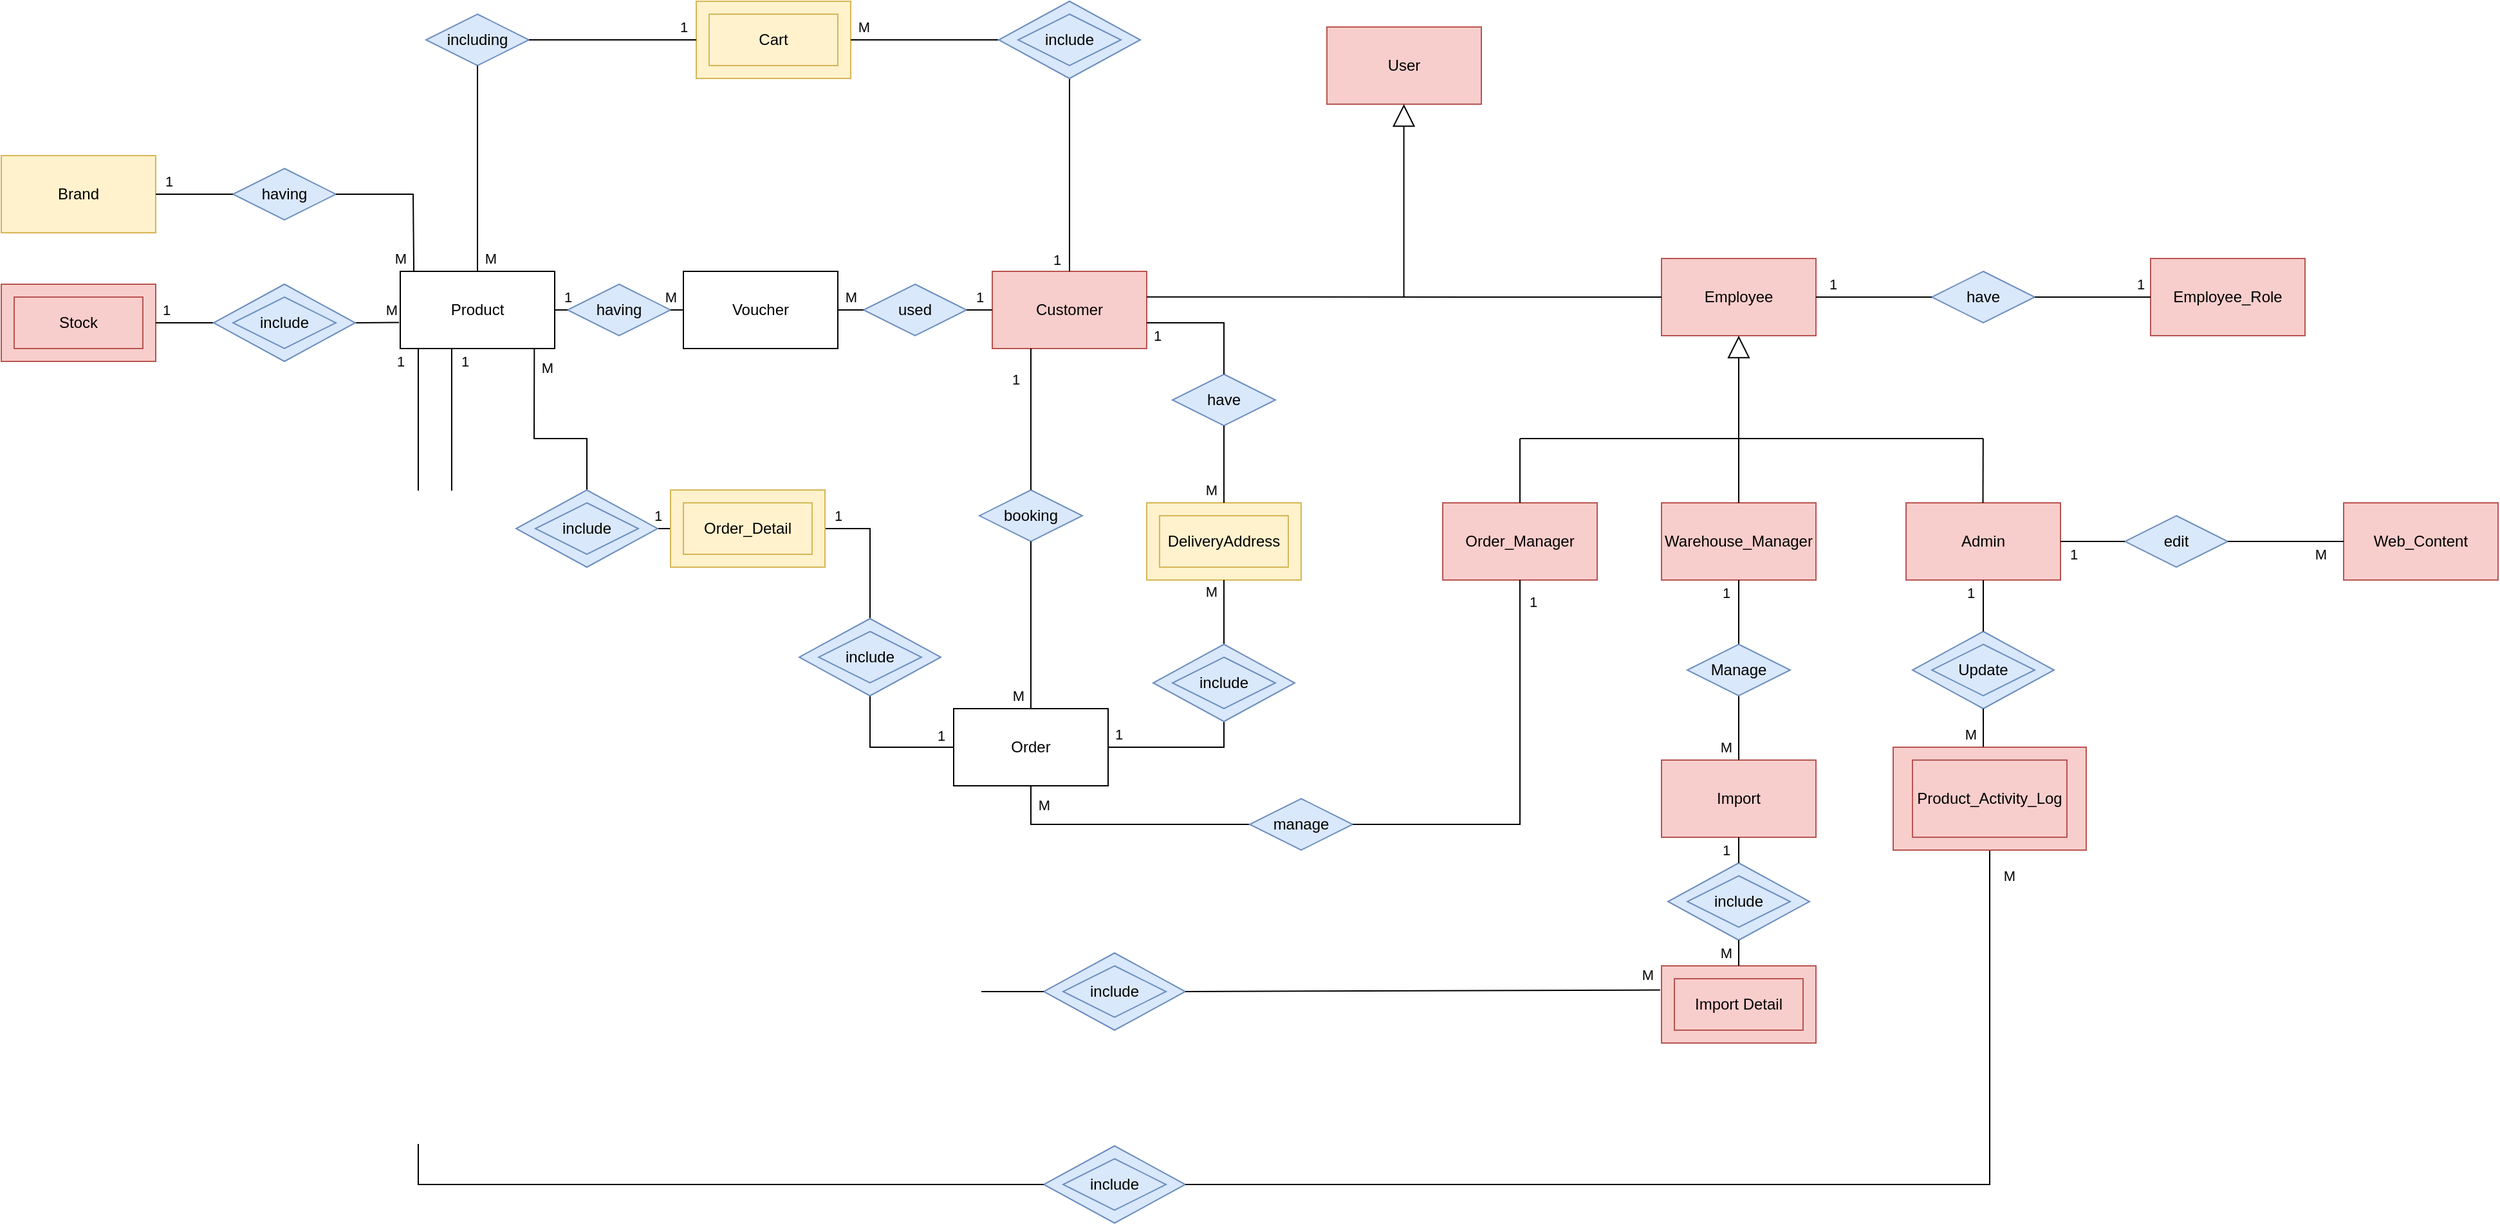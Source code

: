 <mxfile version="21.7.5" type="device">
  <diagram name="Trang-1" id="KVv8L9dOaF6E6pBFvIAu">
    <mxGraphModel dx="3754" dy="1242" grid="1" gridSize="10" guides="1" tooltips="1" connect="1" arrows="1" fold="1" page="1" pageScale="1" pageWidth="827" pageHeight="1169" math="0" shadow="0">
      <root>
        <mxCell id="0" />
        <mxCell id="1" parent="0" />
        <mxCell id="sdsZ9pWvR6tTJKx77jnk-1" value="&lt;font&gt;Brand&lt;/font&gt;" style="rounded=0;whiteSpace=wrap;html=1;fillColor=#fff2cc;strokeColor=#d6b656;" parent="1" vertex="1">
          <mxGeometry x="-1250" y="230" width="120" height="60" as="geometry" />
        </mxCell>
        <mxCell id="sdsZ9pWvR6tTJKx77jnk-2" value="&lt;font&gt;Customer&lt;/font&gt;" style="rounded=0;whiteSpace=wrap;html=1;fillColor=#f8cecc;strokeColor=#b85450;" parent="1" vertex="1">
          <mxGeometry x="-480" y="320" width="120" height="60" as="geometry" />
        </mxCell>
        <mxCell id="sdsZ9pWvR6tTJKx77jnk-3" value="&lt;font&gt;Order&lt;/font&gt;" style="rounded=0;whiteSpace=wrap;html=1;strokeColor=#000000;fontColor=#000000;" parent="1" vertex="1">
          <mxGeometry x="-510" y="660" width="120" height="60" as="geometry" />
        </mxCell>
        <mxCell id="sdsZ9pWvR6tTJKx77jnk-4" value="1" style="endArrow=none;html=1;rounded=0;entryX=0.5;entryY=0;entryDx=0;entryDy=0;exitX=0.5;exitY=1;exitDx=0;exitDy=0;" parent="1" source="sdsZ9pWvR6tTJKx77jnk-83" target="sdsZ9pWvR6tTJKx77jnk-2" edge="1">
          <mxGeometry x="0.875" y="-10" width="50" height="50" relative="1" as="geometry">
            <mxPoint x="-420" y="200" as="sourcePoint" />
            <mxPoint x="-475" y="330" as="targetPoint" />
            <mxPoint as="offset" />
          </mxGeometry>
        </mxCell>
        <mxCell id="sdsZ9pWvR6tTJKx77jnk-5" value="having" style="rhombus;whiteSpace=wrap;html=1;fillColor=#dae8fc;strokeColor=#6c8ebf;" parent="1" vertex="1">
          <mxGeometry x="-1070" y="240" width="80" height="40" as="geometry" />
        </mxCell>
        <mxCell id="sdsZ9pWvR6tTJKx77jnk-6" value="M" style="text;html=1;strokeColor=none;fillColor=none;align=center;verticalAlign=middle;whiteSpace=wrap;rounded=0;" parent="1" vertex="1">
          <mxGeometry x="-920" y="350" width="30" height="20" as="geometry" />
        </mxCell>
        <mxCell id="sdsZ9pWvR6tTJKx77jnk-7" value="including" style="rhombus;whiteSpace=wrap;html=1;fillColor=#dae8fc;strokeColor=#6c8ebf;" parent="1" vertex="1">
          <mxGeometry x="-920" y="120" width="80" height="40" as="geometry" />
        </mxCell>
        <mxCell id="sdsZ9pWvR6tTJKx77jnk-8" value="M" style="endArrow=none;html=1;rounded=0;entryX=0.5;entryY=1;entryDx=0;entryDy=0;exitX=0.5;exitY=0;exitDx=0;exitDy=0;" parent="1" source="sdsZ9pWvR6tTJKx77jnk-20" target="sdsZ9pWvR6tTJKx77jnk-7" edge="1">
          <mxGeometry x="-0.875" y="-10" width="50" height="50" relative="1" as="geometry">
            <mxPoint x="-720" y="320" as="sourcePoint" />
            <mxPoint x="-670" y="270" as="targetPoint" />
            <mxPoint as="offset" />
          </mxGeometry>
        </mxCell>
        <mxCell id="sdsZ9pWvR6tTJKx77jnk-9" value="booking" style="rhombus;whiteSpace=wrap;html=1;fillColor=#dae8fc;strokeColor=#6c8ebf;" parent="1" vertex="1">
          <mxGeometry x="-490" y="490" width="80" height="40" as="geometry" />
        </mxCell>
        <mxCell id="sdsZ9pWvR6tTJKx77jnk-10" value="Employee_Role" style="rounded=0;whiteSpace=wrap;html=1;fillColor=#f8cecc;strokeColor=#b85450;" parent="1" vertex="1">
          <mxGeometry x="420" y="310" width="120" height="60" as="geometry" />
        </mxCell>
        <mxCell id="sdsZ9pWvR6tTJKx77jnk-11" value="Voucher" style="rounded=0;whiteSpace=wrap;html=1;" parent="1" vertex="1">
          <mxGeometry x="-720" y="320" width="120" height="60" as="geometry" />
        </mxCell>
        <mxCell id="sdsZ9pWvR6tTJKx77jnk-12" value="Web_Content" style="rounded=0;whiteSpace=wrap;html=1;fillColor=#f8cecc;strokeColor=#b85450;" parent="1" vertex="1">
          <mxGeometry x="570" y="500" width="120" height="60" as="geometry" />
        </mxCell>
        <mxCell id="sdsZ9pWvR6tTJKx77jnk-13" value="" style="rounded=0;whiteSpace=wrap;html=1;fillColor=#fff2cc;strokeColor=#d6b656;" parent="1" vertex="1">
          <mxGeometry x="-360" y="500" width="120" height="60" as="geometry" />
        </mxCell>
        <mxCell id="sdsZ9pWvR6tTJKx77jnk-14" value="have" style="rhombus;whiteSpace=wrap;html=1;fillColor=#dae8fc;strokeColor=#6c8ebf;" parent="1" vertex="1">
          <mxGeometry x="250" y="320" width="80" height="40" as="geometry" />
        </mxCell>
        <mxCell id="sdsZ9pWvR6tTJKx77jnk-15" value="" style="endArrow=none;html=1;rounded=0;exitX=1.018;exitY=0.669;exitDx=0;exitDy=0;exitPerimeter=0;" parent="1" source="sdsZ9pWvR6tTJKx77jnk-2" edge="1">
          <mxGeometry width="50" height="50" relative="1" as="geometry">
            <mxPoint x="-358" y="360" as="sourcePoint" />
            <mxPoint x="-357.663" y="360" as="targetPoint" />
          </mxGeometry>
        </mxCell>
        <mxCell id="sdsZ9pWvR6tTJKx77jnk-16" value="" style="endArrow=none;html=1;rounded=0;exitX=1;exitY=0;exitDx=0;exitDy=0;" parent="1" source="sdsZ9pWvR6tTJKx77jnk-2" edge="1">
          <mxGeometry width="50" height="50" relative="1" as="geometry">
            <mxPoint x="-360" y="320" as="sourcePoint" />
            <mxPoint x="-360" y="320" as="targetPoint" />
          </mxGeometry>
        </mxCell>
        <mxCell id="sdsZ9pWvR6tTJKx77jnk-17" value="having" style="rhombus;whiteSpace=wrap;html=1;fillColor=#dae8fc;strokeColor=#6c8ebf;" parent="1" vertex="1">
          <mxGeometry x="-810" y="330" width="80" height="40" as="geometry" />
        </mxCell>
        <mxCell id="sdsZ9pWvR6tTJKx77jnk-18" value="M" style="endArrow=none;html=1;rounded=0;exitX=0;exitY=0.5;exitDx=0;exitDy=0;entryX=1;entryY=0.5;entryDx=0;entryDy=0;" parent="1" source="sdsZ9pWvR6tTJKx77jnk-11" target="sdsZ9pWvR6tTJKx77jnk-17" edge="1">
          <mxGeometry x="1" y="-10" width="50" height="50" relative="1" as="geometry">
            <mxPoint x="-790" y="310" as="sourcePoint" />
            <mxPoint x="-740" y="250" as="targetPoint" />
            <mxPoint as="offset" />
          </mxGeometry>
        </mxCell>
        <mxCell id="sdsZ9pWvR6tTJKx77jnk-19" value="" style="endArrow=none;html=1;rounded=0;entryX=0;entryY=0.5;entryDx=0;entryDy=0;exitX=1;exitY=0.5;exitDx=0;exitDy=0;" parent="1" target="sdsZ9pWvR6tTJKx77jnk-20" edge="1">
          <mxGeometry width="50" height="50" relative="1" as="geometry">
            <mxPoint x="-920" y="350" as="sourcePoint" />
            <mxPoint x="-760" y="350" as="targetPoint" />
          </mxGeometry>
        </mxCell>
        <mxCell id="sdsZ9pWvR6tTJKx77jnk-20" value="&lt;font&gt;Product&lt;/font&gt;" style="rounded=0;whiteSpace=wrap;html=1;fontColor=#000000;" parent="1" vertex="1">
          <mxGeometry x="-940" y="320" width="120" height="60" as="geometry" />
        </mxCell>
        <mxCell id="sdsZ9pWvR6tTJKx77jnk-21" value="used" style="rhombus;whiteSpace=wrap;html=1;fillColor=#dae8fc;strokeColor=#6c8ebf;" parent="1" vertex="1">
          <mxGeometry x="-580" y="330" width="80" height="40" as="geometry" />
        </mxCell>
        <mxCell id="sdsZ9pWvR6tTJKx77jnk-22" value="M" style="endArrow=none;html=1;rounded=0;exitX=1;exitY=0.5;exitDx=0;exitDy=0;entryX=0;entryY=0.5;entryDx=0;entryDy=0;" parent="1" source="sdsZ9pWvR6tTJKx77jnk-11" target="sdsZ9pWvR6tTJKx77jnk-21" edge="1">
          <mxGeometry y="10" width="50" height="50" relative="1" as="geometry">
            <mxPoint x="-610" y="300" as="sourcePoint" />
            <mxPoint x="-560" y="250" as="targetPoint" />
            <mxPoint as="offset" />
          </mxGeometry>
        </mxCell>
        <mxCell id="sdsZ9pWvR6tTJKx77jnk-23" value="1" style="endArrow=none;html=1;rounded=0;exitX=1;exitY=0.5;exitDx=0;exitDy=0;entryX=0;entryY=0.5;entryDx=0;entryDy=0;" parent="1" source="sdsZ9pWvR6tTJKx77jnk-1" target="sdsZ9pWvR6tTJKx77jnk-5" edge="1">
          <mxGeometry x="-0.667" y="10" width="50" height="50" relative="1" as="geometry">
            <mxPoint x="-1090" y="380" as="sourcePoint" />
            <mxPoint x="-1040" y="330" as="targetPoint" />
            <mxPoint as="offset" />
          </mxGeometry>
        </mxCell>
        <mxCell id="sdsZ9pWvR6tTJKx77jnk-24" value="&lt;font&gt;User&lt;/font&gt;" style="rounded=0;whiteSpace=wrap;html=1;fillColor=#f8cecc;strokeColor=#b85450;" parent="1" vertex="1">
          <mxGeometry x="-220" y="130" width="120" height="60" as="geometry" />
        </mxCell>
        <mxCell id="sdsZ9pWvR6tTJKx77jnk-25" value="&lt;font&gt;Employee&lt;/font&gt;" style="rounded=0;whiteSpace=wrap;html=1;fillColor=#f8cecc;strokeColor=#b85450;" parent="1" vertex="1">
          <mxGeometry x="40" y="310" width="120" height="60" as="geometry" />
        </mxCell>
        <mxCell id="sdsZ9pWvR6tTJKx77jnk-26" value="1" style="endArrow=none;html=1;rounded=0;entryX=0;entryY=0.5;entryDx=0;entryDy=0;exitX=1;exitY=0.5;exitDx=0;exitDy=0;" parent="1" source="sdsZ9pWvR6tTJKx77jnk-25" target="sdsZ9pWvR6tTJKx77jnk-14" edge="1">
          <mxGeometry x="-0.714" y="10" width="50" height="50" relative="1" as="geometry">
            <mxPoint x="190" y="400" as="sourcePoint" />
            <mxPoint x="240" y="350" as="targetPoint" />
            <mxPoint as="offset" />
          </mxGeometry>
        </mxCell>
        <mxCell id="sdsZ9pWvR6tTJKx77jnk-27" value="1" style="endArrow=none;html=1;rounded=0;entryX=0;entryY=0.5;entryDx=0;entryDy=0;exitX=1;exitY=0.5;exitDx=0;exitDy=0;" parent="1" source="sdsZ9pWvR6tTJKx77jnk-14" target="sdsZ9pWvR6tTJKx77jnk-10" edge="1">
          <mxGeometry x="0.818" y="10" width="50" height="50" relative="1" as="geometry">
            <mxPoint x="230" y="359.52" as="sourcePoint" />
            <mxPoint x="330" y="359.52" as="targetPoint" />
            <mxPoint as="offset" />
          </mxGeometry>
        </mxCell>
        <mxCell id="sdsZ9pWvR6tTJKx77jnk-29" value="" style="endArrow=none;html=1;rounded=0;entryX=0;entryY=0.5;entryDx=0;entryDy=0;exitX=0.5;exitY=1;exitDx=0;exitDy=0;" parent="1" source="sdsZ9pWvR6tTJKx77jnk-86" target="sdsZ9pWvR6tTJKx77jnk-3" edge="1">
          <mxGeometry width="50" height="50" relative="1" as="geometry">
            <mxPoint x="-530" y="690" as="sourcePoint" />
            <mxPoint x="-660" y="470" as="targetPoint" />
            <Array as="points">
              <mxPoint x="-575" y="690" />
            </Array>
          </mxGeometry>
        </mxCell>
        <mxCell id="sdsZ9pWvR6tTJKx77jnk-30" value="1" style="edgeLabel;html=1;align=center;verticalAlign=middle;resizable=0;points=[];" parent="sdsZ9pWvR6tTJKx77jnk-29" vertex="1" connectable="0">
          <mxGeometry x="-0.324" relative="1" as="geometry">
            <mxPoint x="55" y="-5" as="offset" />
          </mxGeometry>
        </mxCell>
        <mxCell id="sdsZ9pWvR6tTJKx77jnk-31" value="" style="endArrow=none;html=1;rounded=0;entryX=0.5;entryY=0;entryDx=0;entryDy=0;exitX=1;exitY=0.5;exitDx=0;exitDy=0;" parent="1" source="sdsZ9pWvR6tTJKx77jnk-90" target="sdsZ9pWvR6tTJKx77jnk-86" edge="1">
          <mxGeometry width="50" height="50" relative="1" as="geometry">
            <mxPoint x="-560" y="470" as="sourcePoint" />
            <mxPoint x="-580" y="590" as="targetPoint" />
            <Array as="points">
              <mxPoint x="-575" y="520" />
            </Array>
          </mxGeometry>
        </mxCell>
        <mxCell id="sdsZ9pWvR6tTJKx77jnk-32" value="1" style="edgeLabel;html=1;align=center;verticalAlign=middle;resizable=0;points=[];" parent="sdsZ9pWvR6tTJKx77jnk-31" vertex="1" connectable="0">
          <mxGeometry x="0.067" y="2" relative="1" as="geometry">
            <mxPoint x="-27" y="-31" as="offset" />
          </mxGeometry>
        </mxCell>
        <mxCell id="sdsZ9pWvR6tTJKx77jnk-33" value="" style="endArrow=none;html=1;rounded=0;entryX=0;entryY=0.5;entryDx=0;entryDy=0;exitX=1;exitY=0.5;exitDx=0;exitDy=0;" parent="1" source="sdsZ9pWvR6tTJKx77jnk-100" target="sdsZ9pWvR6tTJKx77jnk-90" edge="1">
          <mxGeometry width="50" height="50" relative="1" as="geometry">
            <mxPoint x="-820" y="520" as="sourcePoint" />
            <mxPoint x="-660" y="470" as="targetPoint" />
          </mxGeometry>
        </mxCell>
        <mxCell id="sdsZ9pWvR6tTJKx77jnk-34" value="1" style="edgeLabel;html=1;align=center;verticalAlign=middle;resizable=0;points=[];" parent="sdsZ9pWvR6tTJKx77jnk-33" vertex="1" connectable="0">
          <mxGeometry x="-0.002" relative="1" as="geometry">
            <mxPoint x="-5" y="-10" as="offset" />
          </mxGeometry>
        </mxCell>
        <mxCell id="sdsZ9pWvR6tTJKx77jnk-35" value="" style="endArrow=none;html=1;rounded=0;entryX=0.5;entryY=0;entryDx=0;entryDy=0;exitX=0.868;exitY=0.993;exitDx=0;exitDy=0;exitPerimeter=0;" parent="1" source="sdsZ9pWvR6tTJKx77jnk-20" target="sdsZ9pWvR6tTJKx77jnk-100" edge="1">
          <mxGeometry width="50" height="50" relative="1" as="geometry">
            <mxPoint x="-830" y="381" as="sourcePoint" />
            <mxPoint x="-860" y="500" as="targetPoint" />
            <Array as="points">
              <mxPoint x="-836" y="450" />
              <mxPoint x="-795" y="450" />
            </Array>
          </mxGeometry>
        </mxCell>
        <mxCell id="sdsZ9pWvR6tTJKx77jnk-36" value="M" style="edgeLabel;html=1;align=center;verticalAlign=middle;resizable=0;points=[];" parent="sdsZ9pWvR6tTJKx77jnk-35" vertex="1" connectable="0">
          <mxGeometry x="-0.655" relative="1" as="geometry">
            <mxPoint x="10" y="-11" as="offset" />
          </mxGeometry>
        </mxCell>
        <mxCell id="sdsZ9pWvR6tTJKx77jnk-37" value="&lt;font&gt;Cart&lt;/font&gt;" style="rounded=0;whiteSpace=wrap;html=1;absoluteArcSize=0;fillColor=#fff2cc;strokeColor=#d6b656;" parent="1" vertex="1">
          <mxGeometry x="-710" y="110" width="120" height="60" as="geometry" />
        </mxCell>
        <mxCell id="sdsZ9pWvR6tTJKx77jnk-38" value="1" style="endArrow=none;html=1;rounded=0;exitX=1;exitY=0.5;exitDx=0;exitDy=0;entryX=0;entryY=0.5;entryDx=0;entryDy=0;" parent="1" source="sdsZ9pWvR6tTJKx77jnk-7" target="sdsZ9pWvR6tTJKx77jnk-37" edge="1">
          <mxGeometry x="0.846" y="10" width="50" height="50" relative="1" as="geometry">
            <mxPoint x="-815" y="130" as="sourcePoint" />
            <mxPoint x="-765" y="80" as="targetPoint" />
            <mxPoint as="offset" />
          </mxGeometry>
        </mxCell>
        <mxCell id="sdsZ9pWvR6tTJKx77jnk-39" value="M" style="endArrow=none;html=1;rounded=0;exitX=1;exitY=0.5;exitDx=0;exitDy=0;entryX=0;entryY=0.5;entryDx=0;entryDy=0;" parent="1" source="sdsZ9pWvR6tTJKx77jnk-37" target="sdsZ9pWvR6tTJKx77jnk-83" edge="1">
          <mxGeometry x="-0.826" y="10" width="50" height="50" relative="1" as="geometry">
            <mxPoint x="-585" y="180" as="sourcePoint" />
            <mxPoint x="-500" y="140" as="targetPoint" />
            <mxPoint as="offset" />
          </mxGeometry>
        </mxCell>
        <mxCell id="sdsZ9pWvR6tTJKx77jnk-40" value="1" style="endArrow=none;html=1;rounded=0;exitX=0.5;exitY=0;exitDx=0;exitDy=0;entryX=0.25;entryY=1;entryDx=0;entryDy=0;" parent="1" source="sdsZ9pWvR6tTJKx77jnk-9" target="sdsZ9pWvR6tTJKx77jnk-2" edge="1">
          <mxGeometry x="0.575" y="12" width="50" height="50" relative="1" as="geometry">
            <mxPoint x="-440.0" y="430" as="sourcePoint" />
            <mxPoint x="-440" y="390" as="targetPoint" />
            <mxPoint as="offset" />
          </mxGeometry>
        </mxCell>
        <mxCell id="sdsZ9pWvR6tTJKx77jnk-41" value="M" style="endArrow=none;html=1;rounded=0;exitX=0.5;exitY=1;exitDx=0;exitDy=0;entryX=0.5;entryY=0;entryDx=0;entryDy=0;" parent="1" source="sdsZ9pWvR6tTJKx77jnk-9" target="sdsZ9pWvR6tTJKx77jnk-3" edge="1">
          <mxGeometry x="0.846" y="-10" width="50" height="50" relative="1" as="geometry">
            <mxPoint x="-450" y="440" as="sourcePoint" />
            <mxPoint x="-458" y="580" as="targetPoint" />
            <mxPoint as="offset" />
          </mxGeometry>
        </mxCell>
        <mxCell id="sdsZ9pWvR6tTJKx77jnk-42" value="have" style="rhombus;whiteSpace=wrap;html=1;fillColor=#dae8fc;strokeColor=#6c8ebf;" parent="1" vertex="1">
          <mxGeometry x="-340" y="400" width="80" height="40" as="geometry" />
        </mxCell>
        <mxCell id="sdsZ9pWvR6tTJKx77jnk-43" value="1" style="endArrow=none;html=1;rounded=0;entryX=0.5;entryY=0;entryDx=0;entryDy=0;" parent="1" target="sdsZ9pWvR6tTJKx77jnk-42" edge="1">
          <mxGeometry x="-0.851" y="-10" width="50" height="50" relative="1" as="geometry">
            <mxPoint x="-360" y="360" as="sourcePoint" />
            <mxPoint x="-290" y="320" as="targetPoint" />
            <Array as="points">
              <mxPoint x="-300" y="360" />
            </Array>
            <mxPoint as="offset" />
          </mxGeometry>
        </mxCell>
        <mxCell id="sdsZ9pWvR6tTJKx77jnk-44" value="" style="endArrow=none;html=1;rounded=0;entryX=0.5;entryY=1;entryDx=0;entryDy=0;" parent="1" source="sdsZ9pWvR6tTJKx77jnk-13" target="sdsZ9pWvR6tTJKx77jnk-42" edge="1">
          <mxGeometry width="50" height="50" relative="1" as="geometry">
            <mxPoint x="-360" y="480" as="sourcePoint" />
            <mxPoint x="-300" y="470" as="targetPoint" />
          </mxGeometry>
        </mxCell>
        <mxCell id="sdsZ9pWvR6tTJKx77jnk-45" value="M" style="edgeLabel;html=1;align=center;verticalAlign=middle;resizable=0;points=[];" parent="sdsZ9pWvR6tTJKx77jnk-44" vertex="1" connectable="0">
          <mxGeometry x="0.004" relative="1" as="geometry">
            <mxPoint x="-10" y="20" as="offset" />
          </mxGeometry>
        </mxCell>
        <mxCell id="sdsZ9pWvR6tTJKx77jnk-46" value="" style="endArrow=none;html=1;rounded=0;exitX=1;exitY=0.25;exitDx=0;exitDy=0;entryX=0;entryY=0.5;entryDx=0;entryDy=0;" parent="1" target="sdsZ9pWvR6tTJKx77jnk-25" edge="1">
          <mxGeometry width="50" height="50" relative="1" as="geometry">
            <mxPoint x="-360" y="339.9" as="sourcePoint" />
            <mxPoint x="-70" y="339.9" as="targetPoint" />
          </mxGeometry>
        </mxCell>
        <mxCell id="sdsZ9pWvR6tTJKx77jnk-47" value="" style="endArrow=block;html=1;rounded=0;entryX=0.5;entryY=1;entryDx=0;entryDy=0;endFill=0;strokeWidth=1;endSize=15;" parent="1" edge="1">
          <mxGeometry width="50" height="50" relative="1" as="geometry">
            <mxPoint x="-160.2" y="340" as="sourcePoint" />
            <mxPoint x="-160.2" y="190" as="targetPoint" />
          </mxGeometry>
        </mxCell>
        <mxCell id="sdsZ9pWvR6tTJKx77jnk-48" value="&lt;font&gt;Admin&lt;/font&gt;" style="rounded=0;whiteSpace=wrap;html=1;fillColor=#f8cecc;strokeColor=#b85450;" parent="1" vertex="1">
          <mxGeometry x="230" y="500" width="120" height="60" as="geometry" />
        </mxCell>
        <mxCell id="sdsZ9pWvR6tTJKx77jnk-49" value="Warehouse_Manager" style="rounded=0;whiteSpace=wrap;html=1;fillColor=#f8cecc;strokeColor=#b85450;" parent="1" vertex="1">
          <mxGeometry x="40" y="500" width="120" height="60" as="geometry" />
        </mxCell>
        <mxCell id="sdsZ9pWvR6tTJKx77jnk-50" value="Order_Manager" style="rounded=0;whiteSpace=wrap;html=1;fillColor=#f8cecc;strokeColor=#b85450;" parent="1" vertex="1">
          <mxGeometry x="-130" y="500" width="120" height="60" as="geometry" />
        </mxCell>
        <mxCell id="sdsZ9pWvR6tTJKx77jnk-51" value="" style="endArrow=none;html=1;rounded=0;" parent="1" edge="1">
          <mxGeometry width="50" height="50" relative="1" as="geometry">
            <mxPoint x="-70" y="450" as="sourcePoint" />
            <mxPoint x="290" y="450" as="targetPoint" />
          </mxGeometry>
        </mxCell>
        <mxCell id="sdsZ9pWvR6tTJKx77jnk-52" value="" style="endArrow=none;html=1;rounded=0;exitX=0.5;exitY=0;exitDx=0;exitDy=0;" parent="1" source="sdsZ9pWvR6tTJKx77jnk-50" edge="1">
          <mxGeometry width="50" height="50" relative="1" as="geometry">
            <mxPoint x="90" y="440" as="sourcePoint" />
            <mxPoint x="-70" y="450" as="targetPoint" />
          </mxGeometry>
        </mxCell>
        <mxCell id="sdsZ9pWvR6tTJKx77jnk-53" value="" style="endArrow=none;html=1;rounded=0;exitX=0.5;exitY=0;exitDx=0;exitDy=0;" parent="1" source="sdsZ9pWvR6tTJKx77jnk-49" edge="1">
          <mxGeometry width="50" height="50" relative="1" as="geometry">
            <mxPoint x="100" y="490" as="sourcePoint" />
            <mxPoint x="100" y="450" as="targetPoint" />
          </mxGeometry>
        </mxCell>
        <mxCell id="sdsZ9pWvR6tTJKx77jnk-54" value="" style="endArrow=none;html=1;rounded=0;exitX=0.58;exitY=-0.021;exitDx=0;exitDy=0;exitPerimeter=0;" parent="1" edge="1">
          <mxGeometry width="50" height="50" relative="1" as="geometry">
            <mxPoint x="289.76" y="500" as="sourcePoint" />
            <mxPoint x="289.9" y="450" as="targetPoint" />
          </mxGeometry>
        </mxCell>
        <mxCell id="sdsZ9pWvR6tTJKx77jnk-55" value="" style="endArrow=block;html=1;rounded=0;entryX=0.5;entryY=1;entryDx=0;entryDy=0;endFill=0;strokeWidth=1;endSize=15;" parent="1" target="sdsZ9pWvR6tTJKx77jnk-25" edge="1">
          <mxGeometry width="50" height="50" relative="1" as="geometry">
            <mxPoint x="100" y="450" as="sourcePoint" />
            <mxPoint x="120" y="330" as="targetPoint" />
          </mxGeometry>
        </mxCell>
        <mxCell id="sdsZ9pWvR6tTJKx77jnk-56" value="edit" style="rhombus;whiteSpace=wrap;html=1;fillColor=#dae8fc;strokeColor=#6c8ebf;" parent="1" vertex="1">
          <mxGeometry x="400" y="510" width="80" height="40" as="geometry" />
        </mxCell>
        <mxCell id="sdsZ9pWvR6tTJKx77jnk-57" value="1" style="endArrow=none;html=1;rounded=0;entryX=1;entryY=0.5;entryDx=0;entryDy=0;exitX=0;exitY=0.5;exitDx=0;exitDy=0;" parent="1" source="sdsZ9pWvR6tTJKx77jnk-56" target="sdsZ9pWvR6tTJKx77jnk-48" edge="1">
          <mxGeometry x="0.6" y="10" width="50" height="50" relative="1" as="geometry">
            <mxPoint x="-40" y="680" as="sourcePoint" />
            <mxPoint x="10" y="630" as="targetPoint" />
            <mxPoint as="offset" />
          </mxGeometry>
        </mxCell>
        <mxCell id="sdsZ9pWvR6tTJKx77jnk-58" value="M" style="endArrow=none;html=1;rounded=0;entryX=1;entryY=0.5;entryDx=0;entryDy=0;exitX=0;exitY=0.5;exitDx=0;exitDy=0;" parent="1" source="sdsZ9pWvR6tTJKx77jnk-12" target="sdsZ9pWvR6tTJKx77jnk-56" edge="1">
          <mxGeometry x="-0.6" y="10" width="50" height="50" relative="1" as="geometry">
            <mxPoint x="470" y="540" as="sourcePoint" />
            <mxPoint x="10" y="630" as="targetPoint" />
            <mxPoint as="offset" />
          </mxGeometry>
        </mxCell>
        <mxCell id="sdsZ9pWvR6tTJKx77jnk-62" value="M" style="endArrow=none;html=1;rounded=0;exitX=0.5;exitY=1;exitDx=0;exitDy=0;entryX=0;entryY=0.5;entryDx=0;entryDy=0;" parent="1" source="sdsZ9pWvR6tTJKx77jnk-3" target="sdsZ9pWvR6tTJKx77jnk-63" edge="1">
          <mxGeometry x="-0.852" y="10" width="50" height="50" relative="1" as="geometry">
            <mxPoint x="-340" y="655" as="sourcePoint" />
            <mxPoint x="-290" y="610" as="targetPoint" />
            <mxPoint as="offset" />
            <Array as="points">
              <mxPoint x="-450" y="750" />
            </Array>
          </mxGeometry>
        </mxCell>
        <mxCell id="sdsZ9pWvR6tTJKx77jnk-63" value="manage" style="rhombus;whiteSpace=wrap;html=1;fillColor=#dae8fc;strokeColor=#6c8ebf;" parent="1" vertex="1">
          <mxGeometry x="-280" y="730" width="80" height="40" as="geometry" />
        </mxCell>
        <mxCell id="sdsZ9pWvR6tTJKx77jnk-64" value="1" style="endArrow=none;html=1;rounded=0;exitX=1;exitY=0.5;exitDx=0;exitDy=0;entryX=0.5;entryY=1;entryDx=0;entryDy=0;" parent="1" source="sdsZ9pWvR6tTJKx77jnk-63" target="sdsZ9pWvR6tTJKx77jnk-50" edge="1">
          <mxGeometry x="0.895" y="-10" width="50" height="50" relative="1" as="geometry">
            <mxPoint x="-190" y="620" as="sourcePoint" />
            <mxPoint x="-82" y="620" as="targetPoint" />
            <Array as="points">
              <mxPoint x="-70" y="750" />
            </Array>
            <mxPoint as="offset" />
          </mxGeometry>
        </mxCell>
        <mxCell id="sdsZ9pWvR6tTJKx77jnk-65" value="" style="endArrow=none;html=1;rounded=0;entryX=0;entryY=0.5;entryDx=0;entryDy=0;exitX=1;exitY=0.5;exitDx=0;exitDy=0;" parent="1" source="sdsZ9pWvR6tTJKx77jnk-21" target="sdsZ9pWvR6tTJKx77jnk-2" edge="1">
          <mxGeometry width="50" height="50" relative="1" as="geometry">
            <mxPoint x="-590" y="420" as="sourcePoint" />
            <mxPoint x="-540" y="370" as="targetPoint" />
          </mxGeometry>
        </mxCell>
        <mxCell id="sdsZ9pWvR6tTJKx77jnk-66" value="1" style="edgeLabel;html=1;align=center;verticalAlign=middle;resizable=0;points=[];" parent="sdsZ9pWvR6tTJKx77jnk-65" vertex="1" connectable="0">
          <mxGeometry x="-0.443" relative="1" as="geometry">
            <mxPoint x="4" y="-10" as="offset" />
          </mxGeometry>
        </mxCell>
        <mxCell id="sdsZ9pWvR6tTJKx77jnk-67" value="1" style="endArrow=none;html=1;rounded=0;exitX=1;exitY=0.5;exitDx=0;exitDy=0;entryX=0;entryY=0.5;entryDx=0;entryDy=0;" parent="1" source="sdsZ9pWvR6tTJKx77jnk-20" target="sdsZ9pWvR6tTJKx77jnk-17" edge="1">
          <mxGeometry x="1" y="10" width="50" height="50" relative="1" as="geometry">
            <mxPoint x="-590" y="420" as="sourcePoint" />
            <mxPoint x="-540" y="370" as="targetPoint" />
            <mxPoint as="offset" />
          </mxGeometry>
        </mxCell>
        <mxCell id="sdsZ9pWvR6tTJKx77jnk-68" value="&lt;font&gt;Cart&lt;/font&gt;" style="rounded=0;whiteSpace=wrap;html=1;absoluteArcSize=0;fillColor=#fff2cc;strokeColor=#d6b656;" parent="1" vertex="1">
          <mxGeometry x="-700" y="120" width="100" height="40" as="geometry" />
        </mxCell>
        <mxCell id="sdsZ9pWvR6tTJKx77jnk-72" value="DeliveryAddress" style="rounded=0;whiteSpace=wrap;html=1;fillColor=#fff2cc;strokeColor=#d6b656;" parent="1" vertex="1">
          <mxGeometry x="-350" y="510" width="100" height="40" as="geometry" />
        </mxCell>
        <mxCell id="sdsZ9pWvR6tTJKx77jnk-73" value="Import" style="rounded=0;whiteSpace=wrap;html=1;fillColor=#f8cecc;strokeColor=#b85450;" parent="1" vertex="1">
          <mxGeometry x="40" y="700" width="120" height="60" as="geometry" />
        </mxCell>
        <mxCell id="sdsZ9pWvR6tTJKx77jnk-74" value="1" style="endArrow=none;html=1;rounded=0;entryX=0.5;entryY=1;entryDx=0;entryDy=0;exitX=0.5;exitY=0;exitDx=0;exitDy=0;" parent="1" source="sdsZ9pWvR6tTJKx77jnk-76" target="sdsZ9pWvR6tTJKx77jnk-49" edge="1">
          <mxGeometry x="0.6" y="10" width="50" height="50" relative="1" as="geometry">
            <mxPoint x="75" y="640" as="sourcePoint" />
            <mxPoint x="125" y="590" as="targetPoint" />
            <mxPoint as="offset" />
          </mxGeometry>
        </mxCell>
        <mxCell id="sdsZ9pWvR6tTJKx77jnk-75" value="M" style="endArrow=none;html=1;rounded=0;entryX=0.5;entryY=1;entryDx=0;entryDy=0;exitX=0.5;exitY=0;exitDx=0;exitDy=0;" parent="1" source="sdsZ9pWvR6tTJKx77jnk-73" target="sdsZ9pWvR6tTJKx77jnk-76" edge="1">
          <mxGeometry x="-0.6" y="10" width="50" height="50" relative="1" as="geometry">
            <mxPoint x="100" y="700" as="sourcePoint" />
            <mxPoint x="100" y="560" as="targetPoint" />
            <mxPoint as="offset" />
          </mxGeometry>
        </mxCell>
        <mxCell id="sdsZ9pWvR6tTJKx77jnk-76" value="Manage" style="rhombus;whiteSpace=wrap;html=1;fillColor=#dae8fc;strokeColor=#6c8ebf;" parent="1" vertex="1">
          <mxGeometry x="60" y="610" width="80" height="40" as="geometry" />
        </mxCell>
        <mxCell id="sdsZ9pWvR6tTJKx77jnk-77" value="M" style="endArrow=none;html=1;rounded=0;entryX=0.5;entryY=1;entryDx=0;entryDy=0;exitX=0.5;exitY=0;exitDx=0;exitDy=0;" parent="1" source="sdsZ9pWvR6tTJKx77jnk-80" target="sdsZ9pWvR6tTJKx77jnk-13" edge="1">
          <mxGeometry x="0.667" y="10" width="50" height="50" relative="1" as="geometry">
            <mxPoint x="-370" y="600" as="sourcePoint" />
            <mxPoint x="-320" y="550" as="targetPoint" />
            <mxPoint as="offset" />
          </mxGeometry>
        </mxCell>
        <mxCell id="sdsZ9pWvR6tTJKx77jnk-78" value="1" style="endArrow=none;html=1;rounded=0;exitX=1;exitY=0.5;exitDx=0;exitDy=0;entryX=0.5;entryY=1;entryDx=0;entryDy=0;" parent="1" source="sdsZ9pWvR6tTJKx77jnk-3" target="sdsZ9pWvR6tTJKx77jnk-80" edge="1">
          <mxGeometry x="-0.857" y="10" width="50" height="50" relative="1" as="geometry">
            <mxPoint x="-390" y="660" as="sourcePoint" />
            <mxPoint x="-340" y="610" as="targetPoint" />
            <Array as="points">
              <mxPoint x="-300" y="690" />
            </Array>
            <mxPoint as="offset" />
          </mxGeometry>
        </mxCell>
        <mxCell id="sdsZ9pWvR6tTJKx77jnk-79" value="" style="group" parent="1" vertex="1" connectable="0">
          <mxGeometry x="-355" y="610" width="110" height="60" as="geometry" />
        </mxCell>
        <mxCell id="sdsZ9pWvR6tTJKx77jnk-80" value="" style="rhombus;whiteSpace=wrap;html=1;fillColor=#dae8fc;strokeColor=#6c8ebf;" parent="sdsZ9pWvR6tTJKx77jnk-79" vertex="1">
          <mxGeometry width="110" height="60" as="geometry" />
        </mxCell>
        <mxCell id="sdsZ9pWvR6tTJKx77jnk-81" value="include" style="rhombus;whiteSpace=wrap;html=1;fillColor=#dae8fc;strokeColor=#6c8ebf;" parent="sdsZ9pWvR6tTJKx77jnk-79" vertex="1">
          <mxGeometry x="15" y="10" width="80" height="40" as="geometry" />
        </mxCell>
        <mxCell id="sdsZ9pWvR6tTJKx77jnk-82" value="" style="group" parent="1" vertex="1" connectable="0">
          <mxGeometry x="-475" y="110" width="110" height="60" as="geometry" />
        </mxCell>
        <mxCell id="sdsZ9pWvR6tTJKx77jnk-83" value="" style="rhombus;whiteSpace=wrap;html=1;fillColor=#dae8fc;strokeColor=#6c8ebf;" parent="sdsZ9pWvR6tTJKx77jnk-82" vertex="1">
          <mxGeometry width="110" height="60" as="geometry" />
        </mxCell>
        <mxCell id="sdsZ9pWvR6tTJKx77jnk-84" value="include" style="rhombus;whiteSpace=wrap;html=1;fillColor=#dae8fc;strokeColor=#6c8ebf;" parent="sdsZ9pWvR6tTJKx77jnk-82" vertex="1">
          <mxGeometry x="15" y="10" width="80" height="40" as="geometry" />
        </mxCell>
        <mxCell id="sdsZ9pWvR6tTJKx77jnk-85" value="" style="group" parent="1" vertex="1" connectable="0">
          <mxGeometry x="-630" y="590" width="110" height="60" as="geometry" />
        </mxCell>
        <mxCell id="sdsZ9pWvR6tTJKx77jnk-86" value="" style="rhombus;whiteSpace=wrap;html=1;fillColor=#dae8fc;strokeColor=#6c8ebf;" parent="sdsZ9pWvR6tTJKx77jnk-85" vertex="1">
          <mxGeometry width="110" height="60" as="geometry" />
        </mxCell>
        <mxCell id="sdsZ9pWvR6tTJKx77jnk-87" value="include" style="rhombus;whiteSpace=wrap;html=1;fillColor=#dae8fc;strokeColor=#6c8ebf;" parent="sdsZ9pWvR6tTJKx77jnk-85" vertex="1">
          <mxGeometry x="15" y="10" width="80" height="40" as="geometry" />
        </mxCell>
        <mxCell id="sdsZ9pWvR6tTJKx77jnk-88" value="M" style="endArrow=none;html=1;rounded=0;exitX=1;exitY=0.5;exitDx=0;exitDy=0;entryX=0.088;entryY=0.002;entryDx=0;entryDy=0;entryPerimeter=0;" parent="1" source="sdsZ9pWvR6tTJKx77jnk-5" target="sdsZ9pWvR6tTJKx77jnk-20" edge="1">
          <mxGeometry x="0.83" y="-10" width="50" height="50" relative="1" as="geometry">
            <mxPoint x="-930" y="410" as="sourcePoint" />
            <mxPoint x="-940" y="350" as="targetPoint" />
            <Array as="points">
              <mxPoint x="-930" y="260" />
            </Array>
            <mxPoint as="offset" />
          </mxGeometry>
        </mxCell>
        <mxCell id="sdsZ9pWvR6tTJKx77jnk-89" value="" style="group" parent="1" vertex="1" connectable="0">
          <mxGeometry x="-730" y="490" width="120" height="60" as="geometry" />
        </mxCell>
        <mxCell id="sdsZ9pWvR6tTJKx77jnk-90" value="" style="rounded=0;whiteSpace=wrap;html=1;fillColor=#fff2cc;strokeColor=#d6b656;" parent="sdsZ9pWvR6tTJKx77jnk-89" vertex="1">
          <mxGeometry width="120" height="60" as="geometry" />
        </mxCell>
        <mxCell id="sdsZ9pWvR6tTJKx77jnk-91" value="&lt;font&gt;Order_Detail&lt;/font&gt;" style="rounded=0;whiteSpace=wrap;html=1;fillColor=#fff2cc;strokeColor=#d6b656;" parent="sdsZ9pWvR6tTJKx77jnk-89" vertex="1">
          <mxGeometry x="10" y="10" width="100" height="40" as="geometry" />
        </mxCell>
        <mxCell id="sdsZ9pWvR6tTJKx77jnk-92" value="" style="rounded=0;whiteSpace=wrap;html=1;fillColor=#f8cecc;strokeColor=#b85450;" parent="1" vertex="1">
          <mxGeometry x="-1250" y="330" width="120" height="60" as="geometry" />
        </mxCell>
        <mxCell id="sdsZ9pWvR6tTJKx77jnk-93" value="M" style="endArrow=none;html=1;rounded=0;entryX=-0.008;entryY=0.662;entryDx=0;entryDy=0;entryPerimeter=0;exitX=1;exitY=0.5;exitDx=0;exitDy=0;" parent="1" source="sdsZ9pWvR6tTJKx77jnk-97" target="sdsZ9pWvR6tTJKx77jnk-20" edge="1">
          <mxGeometry x="0.634" y="10" width="50" height="50" relative="1" as="geometry">
            <mxPoint x="-970" y="360" as="sourcePoint" />
            <mxPoint x="-999.5" y="470" as="targetPoint" />
            <Array as="points" />
            <mxPoint as="offset" />
          </mxGeometry>
        </mxCell>
        <mxCell id="sdsZ9pWvR6tTJKx77jnk-94" value="1" style="endArrow=none;html=1;rounded=0;exitX=1;exitY=0.5;exitDx=0;exitDy=0;entryX=0;entryY=0.5;entryDx=0;entryDy=0;" parent="1" source="sdsZ9pWvR6tTJKx77jnk-92" target="sdsZ9pWvR6tTJKx77jnk-97" edge="1">
          <mxGeometry x="-0.667" y="10" width="50" height="50" relative="1" as="geometry">
            <mxPoint x="-1000" y="360" as="sourcePoint" />
            <mxPoint x="-1100" y="360" as="targetPoint" />
            <mxPoint as="offset" />
          </mxGeometry>
        </mxCell>
        <mxCell id="sdsZ9pWvR6tTJKx77jnk-95" value="&lt;font&gt;Stock&lt;/font&gt;" style="rounded=0;whiteSpace=wrap;html=1;fillColor=#f8cecc;strokeColor=#b85450;" parent="1" vertex="1">
          <mxGeometry x="-1240" y="340" width="100" height="40" as="geometry" />
        </mxCell>
        <mxCell id="sdsZ9pWvR6tTJKx77jnk-96" value="" style="group" parent="1" vertex="1" connectable="0">
          <mxGeometry x="-1085" y="330" width="110" height="60" as="geometry" />
        </mxCell>
        <mxCell id="sdsZ9pWvR6tTJKx77jnk-97" value="" style="rhombus;whiteSpace=wrap;html=1;fillColor=#dae8fc;strokeColor=#6c8ebf;" parent="sdsZ9pWvR6tTJKx77jnk-96" vertex="1">
          <mxGeometry width="110" height="60" as="geometry" />
        </mxCell>
        <mxCell id="sdsZ9pWvR6tTJKx77jnk-98" value="include" style="rhombus;whiteSpace=wrap;html=1;fillColor=#dae8fc;strokeColor=#6c8ebf;" parent="sdsZ9pWvR6tTJKx77jnk-96" vertex="1">
          <mxGeometry x="15" y="10" width="80" height="40" as="geometry" />
        </mxCell>
        <mxCell id="sdsZ9pWvR6tTJKx77jnk-99" value="" style="group" parent="1" vertex="1" connectable="0">
          <mxGeometry x="-850" y="490" width="110" height="60" as="geometry" />
        </mxCell>
        <mxCell id="sdsZ9pWvR6tTJKx77jnk-100" value="" style="rhombus;whiteSpace=wrap;html=1;fillColor=#dae8fc;strokeColor=#6c8ebf;" parent="sdsZ9pWvR6tTJKx77jnk-99" vertex="1">
          <mxGeometry width="110" height="60" as="geometry" />
        </mxCell>
        <mxCell id="sdsZ9pWvR6tTJKx77jnk-101" value="include" style="rhombus;whiteSpace=wrap;html=1;fillColor=#dae8fc;strokeColor=#6c8ebf;" parent="sdsZ9pWvR6tTJKx77jnk-99" vertex="1">
          <mxGeometry x="15" y="10" width="80" height="40" as="geometry" />
        </mxCell>
        <mxCell id="_AA6YT84xmA7fcUwgnmH-2" value="" style="group" vertex="1" connectable="0" parent="1">
          <mxGeometry x="-440" y="1000" width="110" height="60" as="geometry" />
        </mxCell>
        <mxCell id="_AA6YT84xmA7fcUwgnmH-3" value="" style="rhombus;whiteSpace=wrap;html=1;fillColor=#dae8fc;strokeColor=#6c8ebf;" vertex="1" parent="_AA6YT84xmA7fcUwgnmH-2">
          <mxGeometry width="110" height="60" as="geometry" />
        </mxCell>
        <mxCell id="_AA6YT84xmA7fcUwgnmH-4" value="include" style="rhombus;whiteSpace=wrap;html=1;fillColor=#dae8fc;strokeColor=#6c8ebf;" vertex="1" parent="_AA6YT84xmA7fcUwgnmH-2">
          <mxGeometry x="15" y="10" width="80" height="40" as="geometry" />
        </mxCell>
        <mxCell id="_AA6YT84xmA7fcUwgnmH-6" value="1" style="endArrow=none;html=1;rounded=0;exitX=0;exitY=0.5;exitDx=0;exitDy=0;" edge="1" parent="1" source="_AA6YT84xmA7fcUwgnmH-3">
          <mxGeometry x="0.982" y="14" width="50" height="50" relative="1" as="geometry">
            <mxPoint x="-970" y="510" as="sourcePoint" />
            <mxPoint x="-926" y="380" as="targetPoint" />
            <Array as="points">
              <mxPoint x="-926" y="1030" />
            </Array>
            <mxPoint as="offset" />
          </mxGeometry>
        </mxCell>
        <mxCell id="_AA6YT84xmA7fcUwgnmH-7" value="M" style="endArrow=none;html=1;rounded=0;exitX=0.5;exitY=1;exitDx=0;exitDy=0;entryX=1;entryY=0.5;entryDx=0;entryDy=0;" edge="1" parent="1" source="sdsZ9pWvR6tTJKx77jnk-28" target="_AA6YT84xmA7fcUwgnmH-3">
          <mxGeometry x="-0.955" y="15" width="50" height="50" relative="1" as="geometry">
            <mxPoint x="-966" y="520" as="sourcePoint" />
            <mxPoint x="-916" y="390" as="targetPoint" />
            <Array as="points">
              <mxPoint x="295" y="1030" />
            </Array>
            <mxPoint as="offset" />
          </mxGeometry>
        </mxCell>
        <mxCell id="_AA6YT84xmA7fcUwgnmH-13" value="" style="group" vertex="1" connectable="0" parent="1">
          <mxGeometry x="220" y="690" width="150" height="80" as="geometry" />
        </mxCell>
        <mxCell id="sdsZ9pWvR6tTJKx77jnk-28" value="" style="rounded=0;whiteSpace=wrap;html=1;fillColor=#f8cecc;strokeColor=#b85450;" parent="_AA6YT84xmA7fcUwgnmH-13" vertex="1">
          <mxGeometry width="150" height="80" as="geometry" />
        </mxCell>
        <mxCell id="_AA6YT84xmA7fcUwgnmH-9" value="Product_Activity_Log" style="rounded=0;whiteSpace=wrap;html=1;fillColor=#f8cecc;strokeColor=#b85450;" vertex="1" parent="_AA6YT84xmA7fcUwgnmH-13">
          <mxGeometry x="15" y="10" width="120" height="60" as="geometry" />
        </mxCell>
        <mxCell id="_AA6YT84xmA7fcUwgnmH-16" value="" style="group" vertex="1" connectable="0" parent="1">
          <mxGeometry x="45" y="780" width="110" height="60" as="geometry" />
        </mxCell>
        <mxCell id="_AA6YT84xmA7fcUwgnmH-17" value="" style="rhombus;whiteSpace=wrap;html=1;fillColor=#dae8fc;strokeColor=#6c8ebf;" vertex="1" parent="_AA6YT84xmA7fcUwgnmH-16">
          <mxGeometry width="110" height="60" as="geometry" />
        </mxCell>
        <mxCell id="_AA6YT84xmA7fcUwgnmH-18" value="include" style="rhombus;whiteSpace=wrap;html=1;fillColor=#dae8fc;strokeColor=#6c8ebf;" vertex="1" parent="_AA6YT84xmA7fcUwgnmH-16">
          <mxGeometry x="15" y="10" width="80" height="40" as="geometry" />
        </mxCell>
        <mxCell id="_AA6YT84xmA7fcUwgnmH-19" value="" style="group" vertex="1" connectable="0" parent="1">
          <mxGeometry x="40" y="860" width="120" height="60" as="geometry" />
        </mxCell>
        <mxCell id="_AA6YT84xmA7fcUwgnmH-14" value="" style="rounded=0;whiteSpace=wrap;html=1;fillColor=#f8cecc;strokeColor=#b85450;" vertex="1" parent="_AA6YT84xmA7fcUwgnmH-19">
          <mxGeometry width="120" height="60" as="geometry" />
        </mxCell>
        <mxCell id="_AA6YT84xmA7fcUwgnmH-15" value="Import Detail" style="rounded=0;whiteSpace=wrap;html=1;fillColor=#f8cecc;strokeColor=#b85450;" vertex="1" parent="_AA6YT84xmA7fcUwgnmH-19">
          <mxGeometry x="10" y="10" width="100" height="40" as="geometry" />
        </mxCell>
        <mxCell id="_AA6YT84xmA7fcUwgnmH-21" value="1" style="endArrow=none;html=1;rounded=0;entryX=0.5;entryY=1;entryDx=0;entryDy=0;exitX=0.5;exitY=0;exitDx=0;exitDy=0;" edge="1" parent="1" source="_AA6YT84xmA7fcUwgnmH-17" target="sdsZ9pWvR6tTJKx77jnk-73">
          <mxGeometry y="10" width="50" height="50" relative="1" as="geometry">
            <mxPoint x="90" y="800" as="sourcePoint" />
            <mxPoint x="140" y="750" as="targetPoint" />
            <mxPoint as="offset" />
          </mxGeometry>
        </mxCell>
        <mxCell id="_AA6YT84xmA7fcUwgnmH-22" value="M" style="endArrow=none;html=1;rounded=0;entryX=0.5;entryY=0;entryDx=0;entryDy=0;exitX=0.5;exitY=1;exitDx=0;exitDy=0;" edge="1" parent="1" source="_AA6YT84xmA7fcUwgnmH-17" target="_AA6YT84xmA7fcUwgnmH-14">
          <mxGeometry y="-10" width="50" height="50" relative="1" as="geometry">
            <mxPoint x="110" y="790" as="sourcePoint" />
            <mxPoint x="110" y="770" as="targetPoint" />
            <mxPoint as="offset" />
          </mxGeometry>
        </mxCell>
        <mxCell id="_AA6YT84xmA7fcUwgnmH-26" value="" style="group" vertex="1" connectable="0" parent="1">
          <mxGeometry x="235" y="600" width="110" height="60" as="geometry" />
        </mxCell>
        <mxCell id="_AA6YT84xmA7fcUwgnmH-27" value="" style="rhombus;whiteSpace=wrap;html=1;fillColor=#dae8fc;strokeColor=#6c8ebf;" vertex="1" parent="_AA6YT84xmA7fcUwgnmH-26">
          <mxGeometry width="110" height="60" as="geometry" />
        </mxCell>
        <mxCell id="_AA6YT84xmA7fcUwgnmH-28" value="Update" style="rhombus;whiteSpace=wrap;html=1;fillColor=#dae8fc;strokeColor=#6c8ebf;" vertex="1" parent="_AA6YT84xmA7fcUwgnmH-26">
          <mxGeometry x="15" y="10" width="80" height="40" as="geometry" />
        </mxCell>
        <mxCell id="_AA6YT84xmA7fcUwgnmH-29" value="1" style="endArrow=none;html=1;rounded=0;entryX=0.5;entryY=1;entryDx=0;entryDy=0;exitX=0.5;exitY=0;exitDx=0;exitDy=0;" edge="1" parent="1" source="_AA6YT84xmA7fcUwgnmH-27" target="sdsZ9pWvR6tTJKx77jnk-48">
          <mxGeometry x="0.5" y="10" width="50" height="50" relative="1" as="geometry">
            <mxPoint x="260" y="650" as="sourcePoint" />
            <mxPoint x="310" y="600" as="targetPoint" />
            <mxPoint as="offset" />
          </mxGeometry>
        </mxCell>
        <mxCell id="_AA6YT84xmA7fcUwgnmH-30" value="M" style="endArrow=none;html=1;rounded=0;entryX=0.5;entryY=1;entryDx=0;entryDy=0;exitX=0.467;exitY=-0.003;exitDx=0;exitDy=0;exitPerimeter=0;" edge="1" parent="1" source="sdsZ9pWvR6tTJKx77jnk-28" target="_AA6YT84xmA7fcUwgnmH-27">
          <mxGeometry x="-0.343" y="10" width="50" height="50" relative="1" as="geometry">
            <mxPoint x="240" y="700" as="sourcePoint" />
            <mxPoint x="240" y="660" as="targetPoint" />
            <mxPoint as="offset" />
          </mxGeometry>
        </mxCell>
        <mxCell id="_AA6YT84xmA7fcUwgnmH-31" value="" style="group" vertex="1" connectable="0" parent="1">
          <mxGeometry x="-440" y="850" width="110" height="60" as="geometry" />
        </mxCell>
        <mxCell id="_AA6YT84xmA7fcUwgnmH-32" value="" style="rhombus;whiteSpace=wrap;html=1;fillColor=#dae8fc;strokeColor=#6c8ebf;" vertex="1" parent="_AA6YT84xmA7fcUwgnmH-31">
          <mxGeometry width="110" height="60" as="geometry" />
        </mxCell>
        <mxCell id="_AA6YT84xmA7fcUwgnmH-33" value="include" style="rhombus;whiteSpace=wrap;html=1;fillColor=#dae8fc;strokeColor=#6c8ebf;" vertex="1" parent="_AA6YT84xmA7fcUwgnmH-31">
          <mxGeometry x="15" y="10" width="80" height="40" as="geometry" />
        </mxCell>
        <mxCell id="_AA6YT84xmA7fcUwgnmH-34" value="1" style="endArrow=none;html=1;rounded=0;entryX=0.333;entryY=1.007;entryDx=0;entryDy=0;entryPerimeter=0;exitX=0;exitY=0.5;exitDx=0;exitDy=0;" edge="1" parent="1" source="_AA6YT84xmA7fcUwgnmH-32" target="sdsZ9pWvR6tTJKx77jnk-20">
          <mxGeometry x="0.98" y="-10" width="50" height="50" relative="1" as="geometry">
            <mxPoint x="-570" y="780" as="sourcePoint" />
            <mxPoint x="-520" y="730" as="targetPoint" />
            <Array as="points">
              <mxPoint x="-900" y="880" />
            </Array>
            <mxPoint as="offset" />
          </mxGeometry>
        </mxCell>
        <mxCell id="_AA6YT84xmA7fcUwgnmH-38" value="M" style="endArrow=none;html=1;rounded=0;exitX=1;exitY=0.5;exitDx=0;exitDy=0;entryX=-0.009;entryY=0.313;entryDx=0;entryDy=0;entryPerimeter=0;" edge="1" parent="1" source="_AA6YT84xmA7fcUwgnmH-32" target="_AA6YT84xmA7fcUwgnmH-14">
          <mxGeometry x="0.946" y="12" width="50" height="50" relative="1" as="geometry">
            <mxPoint x="-230" y="820" as="sourcePoint" />
            <mxPoint x="-180" y="770" as="targetPoint" />
            <mxPoint as="offset" />
          </mxGeometry>
        </mxCell>
      </root>
    </mxGraphModel>
  </diagram>
</mxfile>

